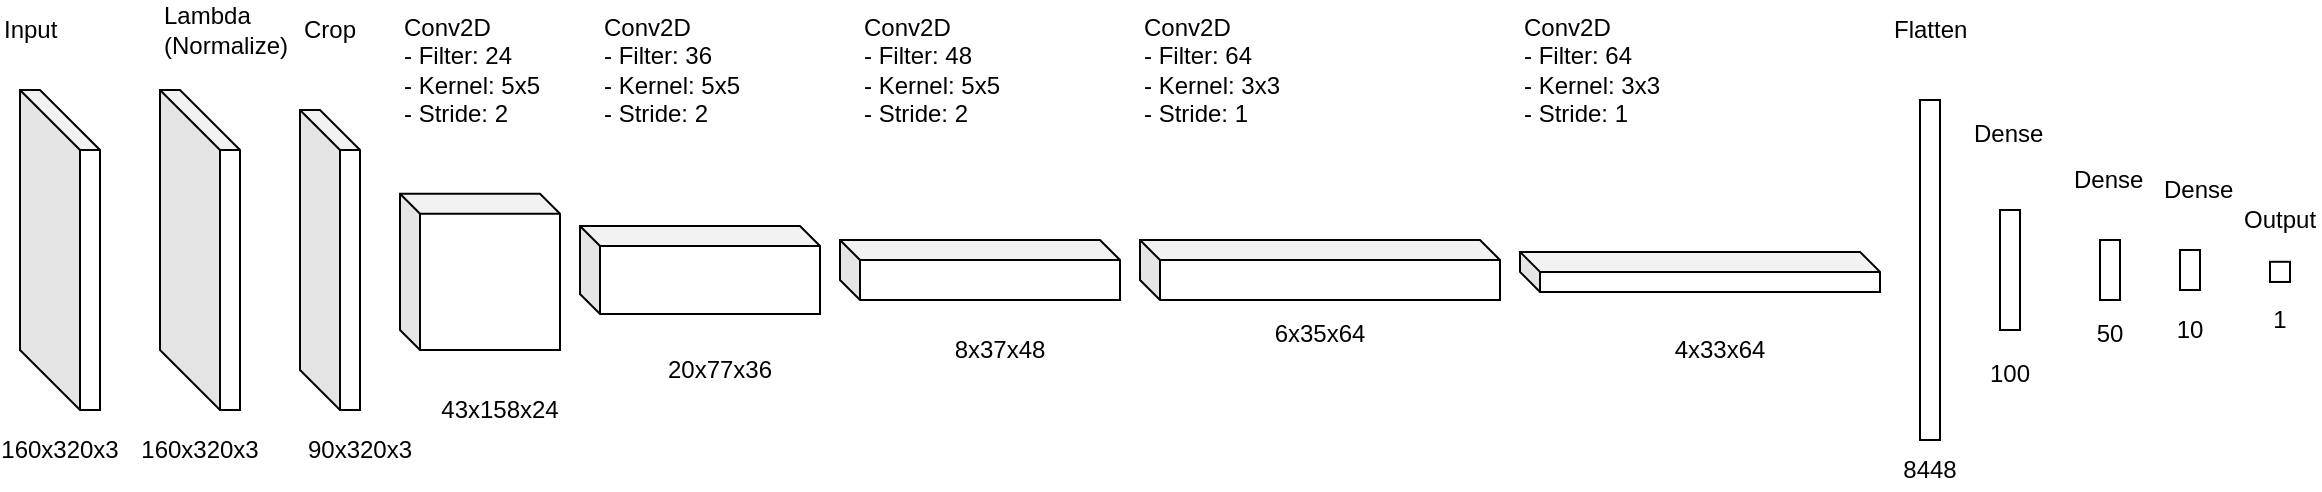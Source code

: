 <mxfile version="14.3.0" type="device"><diagram id="G9_5rBQ7X_vnO6Z53L-S" name="Page-1"><mxGraphModel dx="5270" dy="2960" grid="1" gridSize="10" guides="1" tooltips="1" connect="1" arrows="1" fold="1" page="0" pageScale="1" pageWidth="1100" pageHeight="850" math="0" shadow="0"><root><mxCell id="0"/><mxCell id="1" parent="0"/><mxCell id="SO-XZEv7Wgbdw5PLrGWQ-46" value="" style="shape=cube;whiteSpace=wrap;html=1;boundedLbl=1;backgroundOutline=1;darkOpacity=0.05;darkOpacity2=0.1;size=30;" vertex="1" parent="1"><mxGeometry x="-580" y="240" width="40" height="160" as="geometry"/></mxCell><mxCell id="SO-XZEv7Wgbdw5PLrGWQ-47" value="160x320x3" style="text;html=1;strokeColor=none;fillColor=none;align=center;verticalAlign=middle;whiteSpace=wrap;rounded=0;" vertex="1" parent="1"><mxGeometry x="-580" y="410" width="40" height="20" as="geometry"/></mxCell><mxCell id="SO-XZEv7Wgbdw5PLrGWQ-48" value="" style="shape=cube;whiteSpace=wrap;html=1;boundedLbl=1;backgroundOutline=1;darkOpacity=0.05;darkOpacity2=0.1;size=20;" vertex="1" parent="1"><mxGeometry x="-510" y="250" width="30" height="150" as="geometry"/></mxCell><mxCell id="SO-XZEv7Wgbdw5PLrGWQ-49" value="90x320x3" style="text;html=1;strokeColor=none;fillColor=none;align=center;verticalAlign=middle;whiteSpace=wrap;rounded=0;" vertex="1" parent="1"><mxGeometry x="-500" y="410" width="40" height="20" as="geometry"/></mxCell><mxCell id="SO-XZEv7Wgbdw5PLrGWQ-50" value="" style="shape=cube;whiteSpace=wrap;html=1;boundedLbl=1;backgroundOutline=1;darkOpacity=0.05;darkOpacity2=0.1;size=10;" vertex="1" parent="1"><mxGeometry x="-460" y="291.88" width="80" height="78.12" as="geometry"/></mxCell><mxCell id="SO-XZEv7Wgbdw5PLrGWQ-51" value="43x158x24" style="text;html=1;strokeColor=none;fillColor=none;align=center;verticalAlign=middle;whiteSpace=wrap;rounded=0;" vertex="1" parent="1"><mxGeometry x="-430" y="390" width="40" height="20" as="geometry"/></mxCell><mxCell id="SO-XZEv7Wgbdw5PLrGWQ-53" value="" style="shape=cube;whiteSpace=wrap;html=1;boundedLbl=1;backgroundOutline=1;darkOpacity=0.05;darkOpacity2=0.1;size=10;" vertex="1" parent="1"><mxGeometry x="-370" y="307.97" width="120" height="44.06" as="geometry"/></mxCell><mxCell id="SO-XZEv7Wgbdw5PLrGWQ-54" value="" style="shape=cube;whiteSpace=wrap;html=1;boundedLbl=1;backgroundOutline=1;darkOpacity=0.05;darkOpacity2=0.1;size=10;" vertex="1" parent="1"><mxGeometry x="-240" y="315" width="140" height="30" as="geometry"/></mxCell><mxCell id="SO-XZEv7Wgbdw5PLrGWQ-55" value="20x77x36" style="text;html=1;strokeColor=none;fillColor=none;align=center;verticalAlign=middle;whiteSpace=wrap;rounded=0;" vertex="1" parent="1"><mxGeometry x="-320" y="370" width="40" height="20" as="geometry"/></mxCell><mxCell id="SO-XZEv7Wgbdw5PLrGWQ-56" value="8x37x48" style="text;html=1;strokeColor=none;fillColor=none;align=center;verticalAlign=middle;whiteSpace=wrap;rounded=0;" vertex="1" parent="1"><mxGeometry x="-180" y="360" width="40" height="20" as="geometry"/></mxCell><mxCell id="SO-XZEv7Wgbdw5PLrGWQ-57" value="" style="shape=cube;whiteSpace=wrap;html=1;boundedLbl=1;backgroundOutline=1;darkOpacity=0.05;darkOpacity2=0.1;size=10;" vertex="1" parent="1"><mxGeometry x="-90" y="315" width="180" height="30" as="geometry"/></mxCell><mxCell id="SO-XZEv7Wgbdw5PLrGWQ-58" value="6x35x64" style="text;html=1;strokeColor=none;fillColor=none;align=center;verticalAlign=middle;whiteSpace=wrap;rounded=0;" vertex="1" parent="1"><mxGeometry x="-20" y="352.03" width="40" height="20" as="geometry"/></mxCell><mxCell id="SO-XZEv7Wgbdw5PLrGWQ-59" value="" style="shape=cube;whiteSpace=wrap;html=1;boundedLbl=1;backgroundOutline=1;darkOpacity=0.05;darkOpacity2=0.1;size=10;" vertex="1" parent="1"><mxGeometry x="100" y="320.94" width="180" height="20" as="geometry"/></mxCell><mxCell id="SO-XZEv7Wgbdw5PLrGWQ-60" value="4x33x64" style="text;html=1;strokeColor=none;fillColor=none;align=center;verticalAlign=middle;whiteSpace=wrap;rounded=0;" vertex="1" parent="1"><mxGeometry x="180" y="360" width="40" height="20" as="geometry"/></mxCell><mxCell id="SO-XZEv7Wgbdw5PLrGWQ-70" value="" style="rounded=0;whiteSpace=wrap;html=1;" vertex="1" parent="1"><mxGeometry x="300" y="245" width="10" height="170" as="geometry"/></mxCell><mxCell id="SO-XZEv7Wgbdw5PLrGWQ-71" value="" style="rounded=0;whiteSpace=wrap;html=1;" vertex="1" parent="1"><mxGeometry x="340" y="300" width="10" height="60" as="geometry"/></mxCell><mxCell id="SO-XZEv7Wgbdw5PLrGWQ-72" value="" style="rounded=0;whiteSpace=wrap;html=1;" vertex="1" parent="1"><mxGeometry x="390" y="315" width="10" height="30" as="geometry"/></mxCell><mxCell id="SO-XZEv7Wgbdw5PLrGWQ-73" value="" style="rounded=0;whiteSpace=wrap;html=1;" vertex="1" parent="1"><mxGeometry x="475" y="325.9" width="10" height="10.08" as="geometry"/></mxCell><mxCell id="SO-XZEv7Wgbdw5PLrGWQ-74" value="8448" style="text;html=1;strokeColor=none;fillColor=none;align=center;verticalAlign=middle;whiteSpace=wrap;rounded=0;" vertex="1" parent="1"><mxGeometry x="285" y="420" width="40" height="20" as="geometry"/></mxCell><mxCell id="SO-XZEv7Wgbdw5PLrGWQ-75" value="100" style="text;html=1;strokeColor=none;fillColor=none;align=center;verticalAlign=middle;whiteSpace=wrap;rounded=0;" vertex="1" parent="1"><mxGeometry x="325" y="372.03" width="40" height="20" as="geometry"/></mxCell><mxCell id="SO-XZEv7Wgbdw5PLrGWQ-76" value="50" style="text;html=1;strokeColor=none;fillColor=none;align=center;verticalAlign=middle;whiteSpace=wrap;rounded=0;" vertex="1" parent="1"><mxGeometry x="375" y="352.03" width="40" height="20" as="geometry"/></mxCell><mxCell id="SO-XZEv7Wgbdw5PLrGWQ-77" value="1" style="text;html=1;strokeColor=none;fillColor=none;align=center;verticalAlign=middle;whiteSpace=wrap;rounded=0;" vertex="1" parent="1"><mxGeometry x="460" y="345" width="40" height="20" as="geometry"/></mxCell><mxCell id="SO-XZEv7Wgbdw5PLrGWQ-78" value="" style="shape=cube;whiteSpace=wrap;html=1;boundedLbl=1;backgroundOutline=1;darkOpacity=0.05;darkOpacity2=0.1;size=30;" vertex="1" parent="1"><mxGeometry x="-650" y="240" width="40" height="160" as="geometry"/></mxCell><mxCell id="SO-XZEv7Wgbdw5PLrGWQ-79" value="160x320x3" style="text;html=1;strokeColor=none;fillColor=none;align=center;verticalAlign=middle;whiteSpace=wrap;rounded=0;" vertex="1" parent="1"><mxGeometry x="-650" y="410" width="40" height="20" as="geometry"/></mxCell><mxCell id="SO-XZEv7Wgbdw5PLrGWQ-80" value="Input" style="text;html=1;strokeColor=none;fillColor=none;align=left;verticalAlign=middle;whiteSpace=wrap;rounded=0;" vertex="1" parent="1"><mxGeometry x="-660" y="200" width="40" height="20" as="geometry"/></mxCell><mxCell id="SO-XZEv7Wgbdw5PLrGWQ-81" value="Lambda (Normalize)" style="text;html=1;strokeColor=none;fillColor=none;align=left;verticalAlign=middle;whiteSpace=wrap;rounded=0;" vertex="1" parent="1"><mxGeometry x="-580" y="200" width="40" height="20" as="geometry"/></mxCell><mxCell id="SO-XZEv7Wgbdw5PLrGWQ-82" value="Crop" style="text;html=1;strokeColor=none;fillColor=none;align=left;verticalAlign=middle;whiteSpace=wrap;rounded=0;" vertex="1" parent="1"><mxGeometry x="-510" y="200" width="40" height="20" as="geometry"/></mxCell><mxCell id="SO-XZEv7Wgbdw5PLrGWQ-83" value="Conv2D&amp;nbsp;&lt;br&gt;- Filter: 24&lt;br&gt;- Kernel: 5x5&lt;br&gt;- Stride: 2" style="text;html=1;strokeColor=none;fillColor=none;align=left;verticalAlign=middle;whiteSpace=wrap;rounded=0;" vertex="1" parent="1"><mxGeometry x="-460" y="220" width="80" height="20" as="geometry"/></mxCell><mxCell id="SO-XZEv7Wgbdw5PLrGWQ-84" value="Conv2D&amp;nbsp;&lt;br&gt;- Filter: 36&lt;br&gt;- Kernel: 5x5&lt;br&gt;- Stride: 2" style="text;html=1;strokeColor=none;fillColor=none;align=left;verticalAlign=middle;whiteSpace=wrap;rounded=0;" vertex="1" parent="1"><mxGeometry x="-360" y="220" width="80" height="20" as="geometry"/></mxCell><mxCell id="SO-XZEv7Wgbdw5PLrGWQ-85" value="Conv2D&amp;nbsp;&lt;br&gt;- Filter: 48&lt;br&gt;- Kernel: 5x5&lt;br&gt;- Stride: 2" style="text;html=1;strokeColor=none;fillColor=none;align=left;verticalAlign=middle;whiteSpace=wrap;rounded=0;" vertex="1" parent="1"><mxGeometry x="-230" y="220" width="80" height="20" as="geometry"/></mxCell><mxCell id="SO-XZEv7Wgbdw5PLrGWQ-86" value="Conv2D&amp;nbsp;&lt;br&gt;- Filter: 64&lt;br&gt;- Kernel: 3x3&lt;br&gt;- Stride: 1" style="text;html=1;strokeColor=none;fillColor=none;align=left;verticalAlign=middle;whiteSpace=wrap;rounded=0;" vertex="1" parent="1"><mxGeometry x="-90" y="220" width="80" height="20" as="geometry"/></mxCell><mxCell id="SO-XZEv7Wgbdw5PLrGWQ-89" value="Conv2D&amp;nbsp;&lt;br&gt;- Filter: 64&lt;br&gt;- Kernel: 3x3&lt;br&gt;- Stride: 1" style="text;html=1;strokeColor=none;fillColor=none;align=left;verticalAlign=middle;whiteSpace=wrap;rounded=0;" vertex="1" parent="1"><mxGeometry x="100" y="220" width="80" height="20" as="geometry"/></mxCell><mxCell id="SO-XZEv7Wgbdw5PLrGWQ-93" value="Flatten" style="text;html=1;strokeColor=none;fillColor=none;align=left;verticalAlign=middle;whiteSpace=wrap;rounded=0;" vertex="1" parent="1"><mxGeometry x="285" y="200" width="80" height="20" as="geometry"/></mxCell><mxCell id="SO-XZEv7Wgbdw5PLrGWQ-94" value="Dense" style="text;html=1;strokeColor=none;fillColor=none;align=left;verticalAlign=middle;whiteSpace=wrap;rounded=0;" vertex="1" parent="1"><mxGeometry x="325" y="251.88" width="80" height="20" as="geometry"/></mxCell><mxCell id="SO-XZEv7Wgbdw5PLrGWQ-95" value="Dense" style="text;html=1;strokeColor=none;fillColor=none;align=left;verticalAlign=middle;whiteSpace=wrap;rounded=0;" vertex="1" parent="1"><mxGeometry x="375" y="275" width="40" height="20" as="geometry"/></mxCell><mxCell id="SO-XZEv7Wgbdw5PLrGWQ-98" value="" style="rounded=0;whiteSpace=wrap;html=1;" vertex="1" parent="1"><mxGeometry x="430" y="320" width="10" height="20" as="geometry"/></mxCell><mxCell id="SO-XZEv7Wgbdw5PLrGWQ-99" value="Dense" style="text;html=1;strokeColor=none;fillColor=none;align=left;verticalAlign=middle;whiteSpace=wrap;rounded=0;" vertex="1" parent="1"><mxGeometry x="420" y="280" width="40" height="20" as="geometry"/></mxCell><mxCell id="SO-XZEv7Wgbdw5PLrGWQ-100" value="Output" style="text;html=1;strokeColor=none;fillColor=none;align=left;verticalAlign=middle;whiteSpace=wrap;rounded=0;" vertex="1" parent="1"><mxGeometry x="460" y="295" width="40" height="20" as="geometry"/></mxCell><mxCell id="SO-XZEv7Wgbdw5PLrGWQ-101" value="10" style="text;html=1;strokeColor=none;fillColor=none;align=center;verticalAlign=middle;whiteSpace=wrap;rounded=0;" vertex="1" parent="1"><mxGeometry x="415" y="350" width="40" height="20" as="geometry"/></mxCell></root></mxGraphModel></diagram></mxfile>